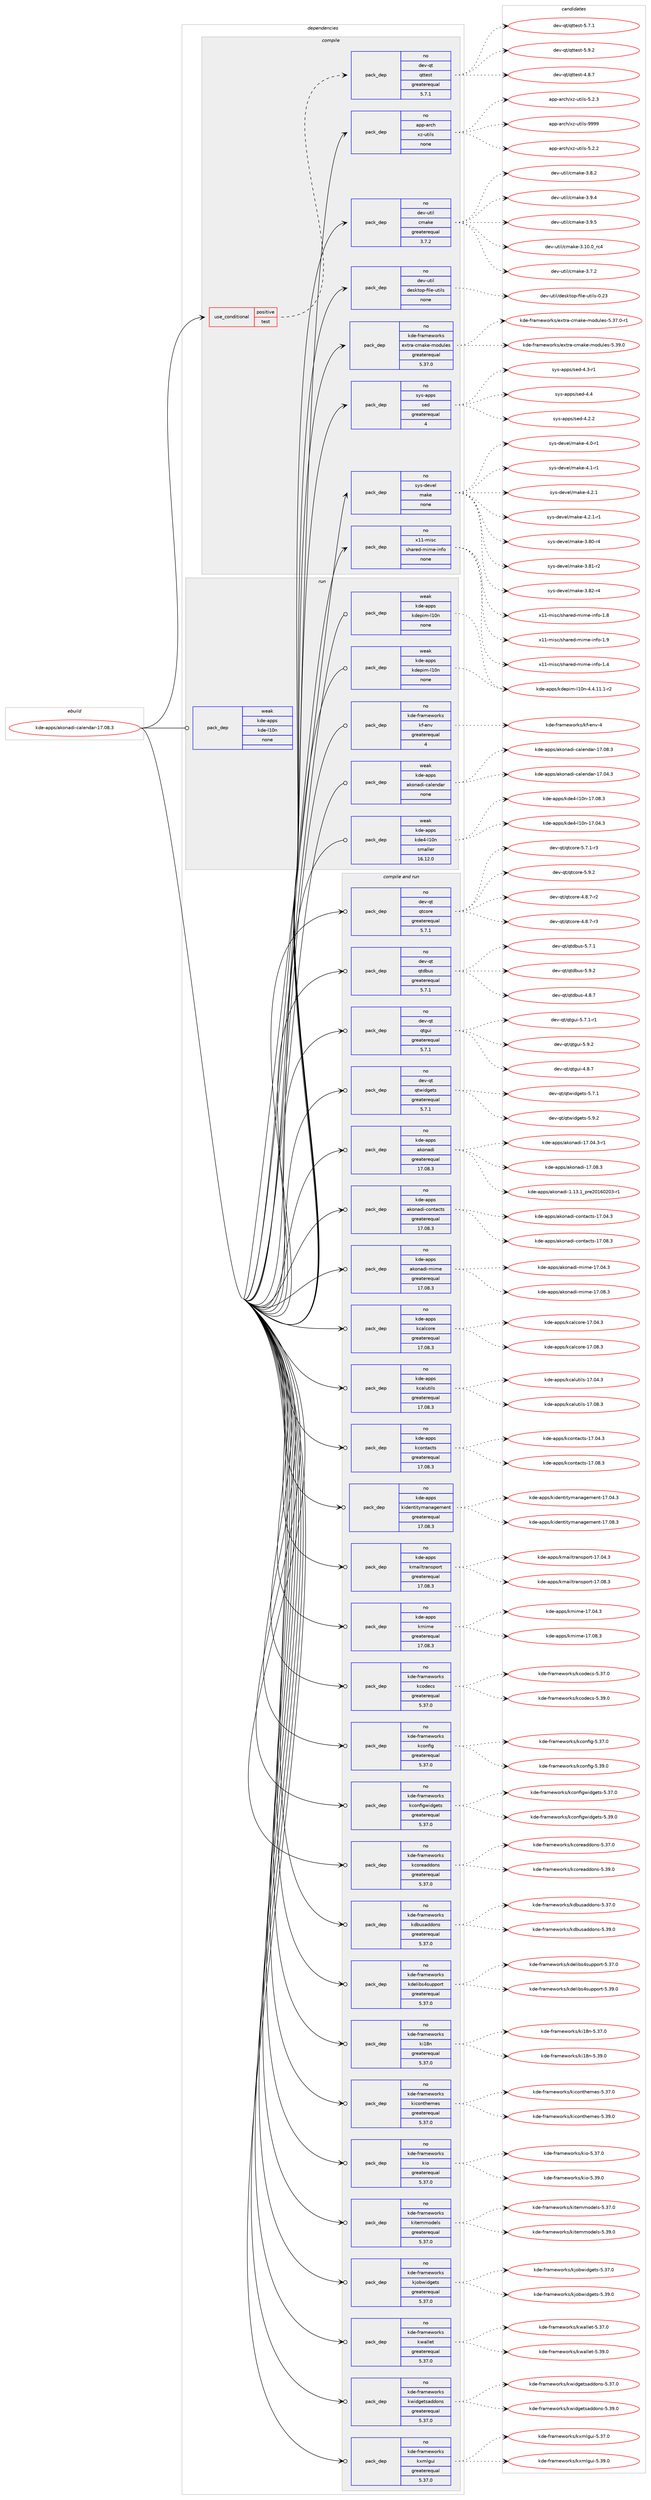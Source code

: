 digraph prolog {

# *************
# Graph options
# *************

newrank=true;
concentrate=true;
compound=true;
graph [rankdir=LR,fontname=Helvetica,fontsize=10,ranksep=1.5];#, ranksep=2.5, nodesep=0.2];
edge  [arrowhead=vee];
node  [fontname=Helvetica,fontsize=10];

# **********
# The ebuild
# **********

subgraph cluster_leftcol {
color=gray;
rank=same;
label=<<i>ebuild</i>>;
id [label="kde-apps/akonadi-calendar-17.08.3", color=red, width=4, href="../kde-apps/akonadi-calendar-17.08.3.svg"];
}

# ****************
# The dependencies
# ****************

subgraph cluster_midcol {
color=gray;
label=<<i>dependencies</i>>;
subgraph cluster_compile {
fillcolor="#eeeeee";
style=filled;
label=<<i>compile</i>>;
subgraph cond82298 {
dependency313208 [label=<<TABLE BORDER="0" CELLBORDER="1" CELLSPACING="0" CELLPADDING="4"><TR><TD ROWSPAN="3" CELLPADDING="10">use_conditional</TD></TR><TR><TD>positive</TD></TR><TR><TD>test</TD></TR></TABLE>>, shape=none, color=red];
subgraph pack225919 {
dependency313209 [label=<<TABLE BORDER="0" CELLBORDER="1" CELLSPACING="0" CELLPADDING="4" WIDTH="220"><TR><TD ROWSPAN="6" CELLPADDING="30">pack_dep</TD></TR><TR><TD WIDTH="110">no</TD></TR><TR><TD>dev-qt</TD></TR><TR><TD>qttest</TD></TR><TR><TD>greaterequal</TD></TR><TR><TD>5.7.1</TD></TR></TABLE>>, shape=none, color=blue];
}
dependency313208:e -> dependency313209:w [weight=20,style="dashed",arrowhead="vee"];
}
id:e -> dependency313208:w [weight=20,style="solid",arrowhead="vee"];
subgraph pack225920 {
dependency313210 [label=<<TABLE BORDER="0" CELLBORDER="1" CELLSPACING="0" CELLPADDING="4" WIDTH="220"><TR><TD ROWSPAN="6" CELLPADDING="30">pack_dep</TD></TR><TR><TD WIDTH="110">no</TD></TR><TR><TD>app-arch</TD></TR><TR><TD>xz-utils</TD></TR><TR><TD>none</TD></TR><TR><TD></TD></TR></TABLE>>, shape=none, color=blue];
}
id:e -> dependency313210:w [weight=20,style="solid",arrowhead="vee"];
subgraph pack225921 {
dependency313211 [label=<<TABLE BORDER="0" CELLBORDER="1" CELLSPACING="0" CELLPADDING="4" WIDTH="220"><TR><TD ROWSPAN="6" CELLPADDING="30">pack_dep</TD></TR><TR><TD WIDTH="110">no</TD></TR><TR><TD>dev-util</TD></TR><TR><TD>cmake</TD></TR><TR><TD>greaterequal</TD></TR><TR><TD>3.7.2</TD></TR></TABLE>>, shape=none, color=blue];
}
id:e -> dependency313211:w [weight=20,style="solid",arrowhead="vee"];
subgraph pack225922 {
dependency313212 [label=<<TABLE BORDER="0" CELLBORDER="1" CELLSPACING="0" CELLPADDING="4" WIDTH="220"><TR><TD ROWSPAN="6" CELLPADDING="30">pack_dep</TD></TR><TR><TD WIDTH="110">no</TD></TR><TR><TD>dev-util</TD></TR><TR><TD>desktop-file-utils</TD></TR><TR><TD>none</TD></TR><TR><TD></TD></TR></TABLE>>, shape=none, color=blue];
}
id:e -> dependency313212:w [weight=20,style="solid",arrowhead="vee"];
subgraph pack225923 {
dependency313213 [label=<<TABLE BORDER="0" CELLBORDER="1" CELLSPACING="0" CELLPADDING="4" WIDTH="220"><TR><TD ROWSPAN="6" CELLPADDING="30">pack_dep</TD></TR><TR><TD WIDTH="110">no</TD></TR><TR><TD>kde-frameworks</TD></TR><TR><TD>extra-cmake-modules</TD></TR><TR><TD>greaterequal</TD></TR><TR><TD>5.37.0</TD></TR></TABLE>>, shape=none, color=blue];
}
id:e -> dependency313213:w [weight=20,style="solid",arrowhead="vee"];
subgraph pack225924 {
dependency313214 [label=<<TABLE BORDER="0" CELLBORDER="1" CELLSPACING="0" CELLPADDING="4" WIDTH="220"><TR><TD ROWSPAN="6" CELLPADDING="30">pack_dep</TD></TR><TR><TD WIDTH="110">no</TD></TR><TR><TD>sys-apps</TD></TR><TR><TD>sed</TD></TR><TR><TD>greaterequal</TD></TR><TR><TD>4</TD></TR></TABLE>>, shape=none, color=blue];
}
id:e -> dependency313214:w [weight=20,style="solid",arrowhead="vee"];
subgraph pack225925 {
dependency313215 [label=<<TABLE BORDER="0" CELLBORDER="1" CELLSPACING="0" CELLPADDING="4" WIDTH="220"><TR><TD ROWSPAN="6" CELLPADDING="30">pack_dep</TD></TR><TR><TD WIDTH="110">no</TD></TR><TR><TD>sys-devel</TD></TR><TR><TD>make</TD></TR><TR><TD>none</TD></TR><TR><TD></TD></TR></TABLE>>, shape=none, color=blue];
}
id:e -> dependency313215:w [weight=20,style="solid",arrowhead="vee"];
subgraph pack225926 {
dependency313216 [label=<<TABLE BORDER="0" CELLBORDER="1" CELLSPACING="0" CELLPADDING="4" WIDTH="220"><TR><TD ROWSPAN="6" CELLPADDING="30">pack_dep</TD></TR><TR><TD WIDTH="110">no</TD></TR><TR><TD>x11-misc</TD></TR><TR><TD>shared-mime-info</TD></TR><TR><TD>none</TD></TR><TR><TD></TD></TR></TABLE>>, shape=none, color=blue];
}
id:e -> dependency313216:w [weight=20,style="solid",arrowhead="vee"];
}
subgraph cluster_compileandrun {
fillcolor="#eeeeee";
style=filled;
label=<<i>compile and run</i>>;
subgraph pack225927 {
dependency313217 [label=<<TABLE BORDER="0" CELLBORDER="1" CELLSPACING="0" CELLPADDING="4" WIDTH="220"><TR><TD ROWSPAN="6" CELLPADDING="30">pack_dep</TD></TR><TR><TD WIDTH="110">no</TD></TR><TR><TD>dev-qt</TD></TR><TR><TD>qtcore</TD></TR><TR><TD>greaterequal</TD></TR><TR><TD>5.7.1</TD></TR></TABLE>>, shape=none, color=blue];
}
id:e -> dependency313217:w [weight=20,style="solid",arrowhead="odotvee"];
subgraph pack225928 {
dependency313218 [label=<<TABLE BORDER="0" CELLBORDER="1" CELLSPACING="0" CELLPADDING="4" WIDTH="220"><TR><TD ROWSPAN="6" CELLPADDING="30">pack_dep</TD></TR><TR><TD WIDTH="110">no</TD></TR><TR><TD>dev-qt</TD></TR><TR><TD>qtdbus</TD></TR><TR><TD>greaterequal</TD></TR><TR><TD>5.7.1</TD></TR></TABLE>>, shape=none, color=blue];
}
id:e -> dependency313218:w [weight=20,style="solid",arrowhead="odotvee"];
subgraph pack225929 {
dependency313219 [label=<<TABLE BORDER="0" CELLBORDER="1" CELLSPACING="0" CELLPADDING="4" WIDTH="220"><TR><TD ROWSPAN="6" CELLPADDING="30">pack_dep</TD></TR><TR><TD WIDTH="110">no</TD></TR><TR><TD>dev-qt</TD></TR><TR><TD>qtgui</TD></TR><TR><TD>greaterequal</TD></TR><TR><TD>5.7.1</TD></TR></TABLE>>, shape=none, color=blue];
}
id:e -> dependency313219:w [weight=20,style="solid",arrowhead="odotvee"];
subgraph pack225930 {
dependency313220 [label=<<TABLE BORDER="0" CELLBORDER="1" CELLSPACING="0" CELLPADDING="4" WIDTH="220"><TR><TD ROWSPAN="6" CELLPADDING="30">pack_dep</TD></TR><TR><TD WIDTH="110">no</TD></TR><TR><TD>dev-qt</TD></TR><TR><TD>qtwidgets</TD></TR><TR><TD>greaterequal</TD></TR><TR><TD>5.7.1</TD></TR></TABLE>>, shape=none, color=blue];
}
id:e -> dependency313220:w [weight=20,style="solid",arrowhead="odotvee"];
subgraph pack225931 {
dependency313221 [label=<<TABLE BORDER="0" CELLBORDER="1" CELLSPACING="0" CELLPADDING="4" WIDTH="220"><TR><TD ROWSPAN="6" CELLPADDING="30">pack_dep</TD></TR><TR><TD WIDTH="110">no</TD></TR><TR><TD>kde-apps</TD></TR><TR><TD>akonadi</TD></TR><TR><TD>greaterequal</TD></TR><TR><TD>17.08.3</TD></TR></TABLE>>, shape=none, color=blue];
}
id:e -> dependency313221:w [weight=20,style="solid",arrowhead="odotvee"];
subgraph pack225932 {
dependency313222 [label=<<TABLE BORDER="0" CELLBORDER="1" CELLSPACING="0" CELLPADDING="4" WIDTH="220"><TR><TD ROWSPAN="6" CELLPADDING="30">pack_dep</TD></TR><TR><TD WIDTH="110">no</TD></TR><TR><TD>kde-apps</TD></TR><TR><TD>akonadi-contacts</TD></TR><TR><TD>greaterequal</TD></TR><TR><TD>17.08.3</TD></TR></TABLE>>, shape=none, color=blue];
}
id:e -> dependency313222:w [weight=20,style="solid",arrowhead="odotvee"];
subgraph pack225933 {
dependency313223 [label=<<TABLE BORDER="0" CELLBORDER="1" CELLSPACING="0" CELLPADDING="4" WIDTH="220"><TR><TD ROWSPAN="6" CELLPADDING="30">pack_dep</TD></TR><TR><TD WIDTH="110">no</TD></TR><TR><TD>kde-apps</TD></TR><TR><TD>akonadi-mime</TD></TR><TR><TD>greaterequal</TD></TR><TR><TD>17.08.3</TD></TR></TABLE>>, shape=none, color=blue];
}
id:e -> dependency313223:w [weight=20,style="solid",arrowhead="odotvee"];
subgraph pack225934 {
dependency313224 [label=<<TABLE BORDER="0" CELLBORDER="1" CELLSPACING="0" CELLPADDING="4" WIDTH="220"><TR><TD ROWSPAN="6" CELLPADDING="30">pack_dep</TD></TR><TR><TD WIDTH="110">no</TD></TR><TR><TD>kde-apps</TD></TR><TR><TD>kcalcore</TD></TR><TR><TD>greaterequal</TD></TR><TR><TD>17.08.3</TD></TR></TABLE>>, shape=none, color=blue];
}
id:e -> dependency313224:w [weight=20,style="solid",arrowhead="odotvee"];
subgraph pack225935 {
dependency313225 [label=<<TABLE BORDER="0" CELLBORDER="1" CELLSPACING="0" CELLPADDING="4" WIDTH="220"><TR><TD ROWSPAN="6" CELLPADDING="30">pack_dep</TD></TR><TR><TD WIDTH="110">no</TD></TR><TR><TD>kde-apps</TD></TR><TR><TD>kcalutils</TD></TR><TR><TD>greaterequal</TD></TR><TR><TD>17.08.3</TD></TR></TABLE>>, shape=none, color=blue];
}
id:e -> dependency313225:w [weight=20,style="solid",arrowhead="odotvee"];
subgraph pack225936 {
dependency313226 [label=<<TABLE BORDER="0" CELLBORDER="1" CELLSPACING="0" CELLPADDING="4" WIDTH="220"><TR><TD ROWSPAN="6" CELLPADDING="30">pack_dep</TD></TR><TR><TD WIDTH="110">no</TD></TR><TR><TD>kde-apps</TD></TR><TR><TD>kcontacts</TD></TR><TR><TD>greaterequal</TD></TR><TR><TD>17.08.3</TD></TR></TABLE>>, shape=none, color=blue];
}
id:e -> dependency313226:w [weight=20,style="solid",arrowhead="odotvee"];
subgraph pack225937 {
dependency313227 [label=<<TABLE BORDER="0" CELLBORDER="1" CELLSPACING="0" CELLPADDING="4" WIDTH="220"><TR><TD ROWSPAN="6" CELLPADDING="30">pack_dep</TD></TR><TR><TD WIDTH="110">no</TD></TR><TR><TD>kde-apps</TD></TR><TR><TD>kidentitymanagement</TD></TR><TR><TD>greaterequal</TD></TR><TR><TD>17.08.3</TD></TR></TABLE>>, shape=none, color=blue];
}
id:e -> dependency313227:w [weight=20,style="solid",arrowhead="odotvee"];
subgraph pack225938 {
dependency313228 [label=<<TABLE BORDER="0" CELLBORDER="1" CELLSPACING="0" CELLPADDING="4" WIDTH="220"><TR><TD ROWSPAN="6" CELLPADDING="30">pack_dep</TD></TR><TR><TD WIDTH="110">no</TD></TR><TR><TD>kde-apps</TD></TR><TR><TD>kmailtransport</TD></TR><TR><TD>greaterequal</TD></TR><TR><TD>17.08.3</TD></TR></TABLE>>, shape=none, color=blue];
}
id:e -> dependency313228:w [weight=20,style="solid",arrowhead="odotvee"];
subgraph pack225939 {
dependency313229 [label=<<TABLE BORDER="0" CELLBORDER="1" CELLSPACING="0" CELLPADDING="4" WIDTH="220"><TR><TD ROWSPAN="6" CELLPADDING="30">pack_dep</TD></TR><TR><TD WIDTH="110">no</TD></TR><TR><TD>kde-apps</TD></TR><TR><TD>kmime</TD></TR><TR><TD>greaterequal</TD></TR><TR><TD>17.08.3</TD></TR></TABLE>>, shape=none, color=blue];
}
id:e -> dependency313229:w [weight=20,style="solid",arrowhead="odotvee"];
subgraph pack225940 {
dependency313230 [label=<<TABLE BORDER="0" CELLBORDER="1" CELLSPACING="0" CELLPADDING="4" WIDTH="220"><TR><TD ROWSPAN="6" CELLPADDING="30">pack_dep</TD></TR><TR><TD WIDTH="110">no</TD></TR><TR><TD>kde-frameworks</TD></TR><TR><TD>kcodecs</TD></TR><TR><TD>greaterequal</TD></TR><TR><TD>5.37.0</TD></TR></TABLE>>, shape=none, color=blue];
}
id:e -> dependency313230:w [weight=20,style="solid",arrowhead="odotvee"];
subgraph pack225941 {
dependency313231 [label=<<TABLE BORDER="0" CELLBORDER="1" CELLSPACING="0" CELLPADDING="4" WIDTH="220"><TR><TD ROWSPAN="6" CELLPADDING="30">pack_dep</TD></TR><TR><TD WIDTH="110">no</TD></TR><TR><TD>kde-frameworks</TD></TR><TR><TD>kconfig</TD></TR><TR><TD>greaterequal</TD></TR><TR><TD>5.37.0</TD></TR></TABLE>>, shape=none, color=blue];
}
id:e -> dependency313231:w [weight=20,style="solid",arrowhead="odotvee"];
subgraph pack225942 {
dependency313232 [label=<<TABLE BORDER="0" CELLBORDER="1" CELLSPACING="0" CELLPADDING="4" WIDTH="220"><TR><TD ROWSPAN="6" CELLPADDING="30">pack_dep</TD></TR><TR><TD WIDTH="110">no</TD></TR><TR><TD>kde-frameworks</TD></TR><TR><TD>kconfigwidgets</TD></TR><TR><TD>greaterequal</TD></TR><TR><TD>5.37.0</TD></TR></TABLE>>, shape=none, color=blue];
}
id:e -> dependency313232:w [weight=20,style="solid",arrowhead="odotvee"];
subgraph pack225943 {
dependency313233 [label=<<TABLE BORDER="0" CELLBORDER="1" CELLSPACING="0" CELLPADDING="4" WIDTH="220"><TR><TD ROWSPAN="6" CELLPADDING="30">pack_dep</TD></TR><TR><TD WIDTH="110">no</TD></TR><TR><TD>kde-frameworks</TD></TR><TR><TD>kcoreaddons</TD></TR><TR><TD>greaterequal</TD></TR><TR><TD>5.37.0</TD></TR></TABLE>>, shape=none, color=blue];
}
id:e -> dependency313233:w [weight=20,style="solid",arrowhead="odotvee"];
subgraph pack225944 {
dependency313234 [label=<<TABLE BORDER="0" CELLBORDER="1" CELLSPACING="0" CELLPADDING="4" WIDTH="220"><TR><TD ROWSPAN="6" CELLPADDING="30">pack_dep</TD></TR><TR><TD WIDTH="110">no</TD></TR><TR><TD>kde-frameworks</TD></TR><TR><TD>kdbusaddons</TD></TR><TR><TD>greaterequal</TD></TR><TR><TD>5.37.0</TD></TR></TABLE>>, shape=none, color=blue];
}
id:e -> dependency313234:w [weight=20,style="solid",arrowhead="odotvee"];
subgraph pack225945 {
dependency313235 [label=<<TABLE BORDER="0" CELLBORDER="1" CELLSPACING="0" CELLPADDING="4" WIDTH="220"><TR><TD ROWSPAN="6" CELLPADDING="30">pack_dep</TD></TR><TR><TD WIDTH="110">no</TD></TR><TR><TD>kde-frameworks</TD></TR><TR><TD>kdelibs4support</TD></TR><TR><TD>greaterequal</TD></TR><TR><TD>5.37.0</TD></TR></TABLE>>, shape=none, color=blue];
}
id:e -> dependency313235:w [weight=20,style="solid",arrowhead="odotvee"];
subgraph pack225946 {
dependency313236 [label=<<TABLE BORDER="0" CELLBORDER="1" CELLSPACING="0" CELLPADDING="4" WIDTH="220"><TR><TD ROWSPAN="6" CELLPADDING="30">pack_dep</TD></TR><TR><TD WIDTH="110">no</TD></TR><TR><TD>kde-frameworks</TD></TR><TR><TD>ki18n</TD></TR><TR><TD>greaterequal</TD></TR><TR><TD>5.37.0</TD></TR></TABLE>>, shape=none, color=blue];
}
id:e -> dependency313236:w [weight=20,style="solid",arrowhead="odotvee"];
subgraph pack225947 {
dependency313237 [label=<<TABLE BORDER="0" CELLBORDER="1" CELLSPACING="0" CELLPADDING="4" WIDTH="220"><TR><TD ROWSPAN="6" CELLPADDING="30">pack_dep</TD></TR><TR><TD WIDTH="110">no</TD></TR><TR><TD>kde-frameworks</TD></TR><TR><TD>kiconthemes</TD></TR><TR><TD>greaterequal</TD></TR><TR><TD>5.37.0</TD></TR></TABLE>>, shape=none, color=blue];
}
id:e -> dependency313237:w [weight=20,style="solid",arrowhead="odotvee"];
subgraph pack225948 {
dependency313238 [label=<<TABLE BORDER="0" CELLBORDER="1" CELLSPACING="0" CELLPADDING="4" WIDTH="220"><TR><TD ROWSPAN="6" CELLPADDING="30">pack_dep</TD></TR><TR><TD WIDTH="110">no</TD></TR><TR><TD>kde-frameworks</TD></TR><TR><TD>kio</TD></TR><TR><TD>greaterequal</TD></TR><TR><TD>5.37.0</TD></TR></TABLE>>, shape=none, color=blue];
}
id:e -> dependency313238:w [weight=20,style="solid",arrowhead="odotvee"];
subgraph pack225949 {
dependency313239 [label=<<TABLE BORDER="0" CELLBORDER="1" CELLSPACING="0" CELLPADDING="4" WIDTH="220"><TR><TD ROWSPAN="6" CELLPADDING="30">pack_dep</TD></TR><TR><TD WIDTH="110">no</TD></TR><TR><TD>kde-frameworks</TD></TR><TR><TD>kitemmodels</TD></TR><TR><TD>greaterequal</TD></TR><TR><TD>5.37.0</TD></TR></TABLE>>, shape=none, color=blue];
}
id:e -> dependency313239:w [weight=20,style="solid",arrowhead="odotvee"];
subgraph pack225950 {
dependency313240 [label=<<TABLE BORDER="0" CELLBORDER="1" CELLSPACING="0" CELLPADDING="4" WIDTH="220"><TR><TD ROWSPAN="6" CELLPADDING="30">pack_dep</TD></TR><TR><TD WIDTH="110">no</TD></TR><TR><TD>kde-frameworks</TD></TR><TR><TD>kjobwidgets</TD></TR><TR><TD>greaterequal</TD></TR><TR><TD>5.37.0</TD></TR></TABLE>>, shape=none, color=blue];
}
id:e -> dependency313240:w [weight=20,style="solid",arrowhead="odotvee"];
subgraph pack225951 {
dependency313241 [label=<<TABLE BORDER="0" CELLBORDER="1" CELLSPACING="0" CELLPADDING="4" WIDTH="220"><TR><TD ROWSPAN="6" CELLPADDING="30">pack_dep</TD></TR><TR><TD WIDTH="110">no</TD></TR><TR><TD>kde-frameworks</TD></TR><TR><TD>kwallet</TD></TR><TR><TD>greaterequal</TD></TR><TR><TD>5.37.0</TD></TR></TABLE>>, shape=none, color=blue];
}
id:e -> dependency313241:w [weight=20,style="solid",arrowhead="odotvee"];
subgraph pack225952 {
dependency313242 [label=<<TABLE BORDER="0" CELLBORDER="1" CELLSPACING="0" CELLPADDING="4" WIDTH="220"><TR><TD ROWSPAN="6" CELLPADDING="30">pack_dep</TD></TR><TR><TD WIDTH="110">no</TD></TR><TR><TD>kde-frameworks</TD></TR><TR><TD>kwidgetsaddons</TD></TR><TR><TD>greaterequal</TD></TR><TR><TD>5.37.0</TD></TR></TABLE>>, shape=none, color=blue];
}
id:e -> dependency313242:w [weight=20,style="solid",arrowhead="odotvee"];
subgraph pack225953 {
dependency313243 [label=<<TABLE BORDER="0" CELLBORDER="1" CELLSPACING="0" CELLPADDING="4" WIDTH="220"><TR><TD ROWSPAN="6" CELLPADDING="30">pack_dep</TD></TR><TR><TD WIDTH="110">no</TD></TR><TR><TD>kde-frameworks</TD></TR><TR><TD>kxmlgui</TD></TR><TR><TD>greaterequal</TD></TR><TR><TD>5.37.0</TD></TR></TABLE>>, shape=none, color=blue];
}
id:e -> dependency313243:w [weight=20,style="solid",arrowhead="odotvee"];
}
subgraph cluster_run {
fillcolor="#eeeeee";
style=filled;
label=<<i>run</i>>;
subgraph pack225954 {
dependency313244 [label=<<TABLE BORDER="0" CELLBORDER="1" CELLSPACING="0" CELLPADDING="4" WIDTH="220"><TR><TD ROWSPAN="6" CELLPADDING="30">pack_dep</TD></TR><TR><TD WIDTH="110">no</TD></TR><TR><TD>kde-frameworks</TD></TR><TR><TD>kf-env</TD></TR><TR><TD>greaterequal</TD></TR><TR><TD>4</TD></TR></TABLE>>, shape=none, color=blue];
}
id:e -> dependency313244:w [weight=20,style="solid",arrowhead="odot"];
subgraph pack225955 {
dependency313245 [label=<<TABLE BORDER="0" CELLBORDER="1" CELLSPACING="0" CELLPADDING="4" WIDTH="220"><TR><TD ROWSPAN="6" CELLPADDING="30">pack_dep</TD></TR><TR><TD WIDTH="110">weak</TD></TR><TR><TD>kde-apps</TD></TR><TR><TD>akonadi-calendar</TD></TR><TR><TD>none</TD></TR><TR><TD></TD></TR></TABLE>>, shape=none, color=blue];
}
id:e -> dependency313245:w [weight=20,style="solid",arrowhead="odot"];
subgraph pack225956 {
dependency313246 [label=<<TABLE BORDER="0" CELLBORDER="1" CELLSPACING="0" CELLPADDING="4" WIDTH="220"><TR><TD ROWSPAN="6" CELLPADDING="30">pack_dep</TD></TR><TR><TD WIDTH="110">weak</TD></TR><TR><TD>kde-apps</TD></TR><TR><TD>kde-l10n</TD></TR><TR><TD>none</TD></TR><TR><TD></TD></TR></TABLE>>, shape=none, color=blue];
}
id:e -> dependency313246:w [weight=20,style="solid",arrowhead="odot"];
subgraph pack225957 {
dependency313247 [label=<<TABLE BORDER="0" CELLBORDER="1" CELLSPACING="0" CELLPADDING="4" WIDTH="220"><TR><TD ROWSPAN="6" CELLPADDING="30">pack_dep</TD></TR><TR><TD WIDTH="110">weak</TD></TR><TR><TD>kde-apps</TD></TR><TR><TD>kde4-l10n</TD></TR><TR><TD>smaller</TD></TR><TR><TD>16.12.0</TD></TR></TABLE>>, shape=none, color=blue];
}
id:e -> dependency313247:w [weight=20,style="solid",arrowhead="odot"];
subgraph pack225958 {
dependency313248 [label=<<TABLE BORDER="0" CELLBORDER="1" CELLSPACING="0" CELLPADDING="4" WIDTH="220"><TR><TD ROWSPAN="6" CELLPADDING="30">pack_dep</TD></TR><TR><TD WIDTH="110">weak</TD></TR><TR><TD>kde-apps</TD></TR><TR><TD>kdepim-l10n</TD></TR><TR><TD>none</TD></TR><TR><TD></TD></TR></TABLE>>, shape=none, color=blue];
}
id:e -> dependency313248:w [weight=20,style="solid",arrowhead="odot"];
subgraph pack225959 {
dependency313249 [label=<<TABLE BORDER="0" CELLBORDER="1" CELLSPACING="0" CELLPADDING="4" WIDTH="220"><TR><TD ROWSPAN="6" CELLPADDING="30">pack_dep</TD></TR><TR><TD WIDTH="110">weak</TD></TR><TR><TD>kde-apps</TD></TR><TR><TD>kdepim-l10n</TD></TR><TR><TD>none</TD></TR><TR><TD></TD></TR></TABLE>>, shape=none, color=blue];
}
id:e -> dependency313249:w [weight=20,style="solid",arrowhead="odot"];
}
}

# **************
# The candidates
# **************

subgraph cluster_choices {
rank=same;
color=gray;
label=<<i>candidates</i>>;

subgraph choice225919 {
color=black;
nodesep=1;
choice1001011184511311647113116116101115116455246564655 [label="dev-qt/qttest-4.8.7", color=red, width=4,href="../dev-qt/qttest-4.8.7.svg"];
choice1001011184511311647113116116101115116455346554649 [label="dev-qt/qttest-5.7.1", color=red, width=4,href="../dev-qt/qttest-5.7.1.svg"];
choice1001011184511311647113116116101115116455346574650 [label="dev-qt/qttest-5.9.2", color=red, width=4,href="../dev-qt/qttest-5.9.2.svg"];
dependency313209:e -> choice1001011184511311647113116116101115116455246564655:w [style=dotted,weight="100"];
dependency313209:e -> choice1001011184511311647113116116101115116455346554649:w [style=dotted,weight="100"];
dependency313209:e -> choice1001011184511311647113116116101115116455346574650:w [style=dotted,weight="100"];
}
subgraph choice225920 {
color=black;
nodesep=1;
choice971121124597114991044712012245117116105108115455346504650 [label="app-arch/xz-utils-5.2.2", color=red, width=4,href="../app-arch/xz-utils-5.2.2.svg"];
choice971121124597114991044712012245117116105108115455346504651 [label="app-arch/xz-utils-5.2.3", color=red, width=4,href="../app-arch/xz-utils-5.2.3.svg"];
choice9711211245971149910447120122451171161051081154557575757 [label="app-arch/xz-utils-9999", color=red, width=4,href="../app-arch/xz-utils-9999.svg"];
dependency313210:e -> choice971121124597114991044712012245117116105108115455346504650:w [style=dotted,weight="100"];
dependency313210:e -> choice971121124597114991044712012245117116105108115455346504651:w [style=dotted,weight="100"];
dependency313210:e -> choice9711211245971149910447120122451171161051081154557575757:w [style=dotted,weight="100"];
}
subgraph choice225921 {
color=black;
nodesep=1;
choice1001011184511711610510847991099710710145514649484648951149952 [label="dev-util/cmake-3.10.0_rc4", color=red, width=4,href="../dev-util/cmake-3.10.0_rc4.svg"];
choice10010111845117116105108479910997107101455146554650 [label="dev-util/cmake-3.7.2", color=red, width=4,href="../dev-util/cmake-3.7.2.svg"];
choice10010111845117116105108479910997107101455146564650 [label="dev-util/cmake-3.8.2", color=red, width=4,href="../dev-util/cmake-3.8.2.svg"];
choice10010111845117116105108479910997107101455146574652 [label="dev-util/cmake-3.9.4", color=red, width=4,href="../dev-util/cmake-3.9.4.svg"];
choice10010111845117116105108479910997107101455146574653 [label="dev-util/cmake-3.9.5", color=red, width=4,href="../dev-util/cmake-3.9.5.svg"];
dependency313211:e -> choice1001011184511711610510847991099710710145514649484648951149952:w [style=dotted,weight="100"];
dependency313211:e -> choice10010111845117116105108479910997107101455146554650:w [style=dotted,weight="100"];
dependency313211:e -> choice10010111845117116105108479910997107101455146564650:w [style=dotted,weight="100"];
dependency313211:e -> choice10010111845117116105108479910997107101455146574652:w [style=dotted,weight="100"];
dependency313211:e -> choice10010111845117116105108479910997107101455146574653:w [style=dotted,weight="100"];
}
subgraph choice225922 {
color=black;
nodesep=1;
choice100101118451171161051084710010111510711611111245102105108101451171161051081154548465051 [label="dev-util/desktop-file-utils-0.23", color=red, width=4,href="../dev-util/desktop-file-utils-0.23.svg"];
dependency313212:e -> choice100101118451171161051084710010111510711611111245102105108101451171161051081154548465051:w [style=dotted,weight="100"];
}
subgraph choice225923 {
color=black;
nodesep=1;
choice1071001014510211497109101119111114107115471011201161149745991099710710145109111100117108101115455346515546484511449 [label="kde-frameworks/extra-cmake-modules-5.37.0-r1", color=red, width=4,href="../kde-frameworks/extra-cmake-modules-5.37.0-r1.svg"];
choice107100101451021149710910111911111410711547101120116114974599109971071014510911110011710810111545534651574648 [label="kde-frameworks/extra-cmake-modules-5.39.0", color=red, width=4,href="../kde-frameworks/extra-cmake-modules-5.39.0.svg"];
dependency313213:e -> choice1071001014510211497109101119111114107115471011201161149745991099710710145109111100117108101115455346515546484511449:w [style=dotted,weight="100"];
dependency313213:e -> choice107100101451021149710910111911111410711547101120116114974599109971071014510911110011710810111545534651574648:w [style=dotted,weight="100"];
}
subgraph choice225924 {
color=black;
nodesep=1;
choice115121115459711211211547115101100455246504650 [label="sys-apps/sed-4.2.2", color=red, width=4,href="../sys-apps/sed-4.2.2.svg"];
choice115121115459711211211547115101100455246514511449 [label="sys-apps/sed-4.3-r1", color=red, width=4,href="../sys-apps/sed-4.3-r1.svg"];
choice11512111545971121121154711510110045524652 [label="sys-apps/sed-4.4", color=red, width=4,href="../sys-apps/sed-4.4.svg"];
dependency313214:e -> choice115121115459711211211547115101100455246504650:w [style=dotted,weight="100"];
dependency313214:e -> choice115121115459711211211547115101100455246514511449:w [style=dotted,weight="100"];
dependency313214:e -> choice11512111545971121121154711510110045524652:w [style=dotted,weight="100"];
}
subgraph choice225925 {
color=black;
nodesep=1;
choice11512111545100101118101108471099710710145514656484511452 [label="sys-devel/make-3.80-r4", color=red, width=4,href="../sys-devel/make-3.80-r4.svg"];
choice11512111545100101118101108471099710710145514656494511450 [label="sys-devel/make-3.81-r2", color=red, width=4,href="../sys-devel/make-3.81-r2.svg"];
choice11512111545100101118101108471099710710145514656504511452 [label="sys-devel/make-3.82-r4", color=red, width=4,href="../sys-devel/make-3.82-r4.svg"];
choice115121115451001011181011084710997107101455246484511449 [label="sys-devel/make-4.0-r1", color=red, width=4,href="../sys-devel/make-4.0-r1.svg"];
choice115121115451001011181011084710997107101455246494511449 [label="sys-devel/make-4.1-r1", color=red, width=4,href="../sys-devel/make-4.1-r1.svg"];
choice115121115451001011181011084710997107101455246504649 [label="sys-devel/make-4.2.1", color=red, width=4,href="../sys-devel/make-4.2.1.svg"];
choice1151211154510010111810110847109971071014552465046494511449 [label="sys-devel/make-4.2.1-r1", color=red, width=4,href="../sys-devel/make-4.2.1-r1.svg"];
dependency313215:e -> choice11512111545100101118101108471099710710145514656484511452:w [style=dotted,weight="100"];
dependency313215:e -> choice11512111545100101118101108471099710710145514656494511450:w [style=dotted,weight="100"];
dependency313215:e -> choice11512111545100101118101108471099710710145514656504511452:w [style=dotted,weight="100"];
dependency313215:e -> choice115121115451001011181011084710997107101455246484511449:w [style=dotted,weight="100"];
dependency313215:e -> choice115121115451001011181011084710997107101455246494511449:w [style=dotted,weight="100"];
dependency313215:e -> choice115121115451001011181011084710997107101455246504649:w [style=dotted,weight="100"];
dependency313215:e -> choice1151211154510010111810110847109971071014552465046494511449:w [style=dotted,weight="100"];
}
subgraph choice225926 {
color=black;
nodesep=1;
choice120494945109105115994711510497114101100451091051091014510511010211145494652 [label="x11-misc/shared-mime-info-1.4", color=red, width=4,href="../x11-misc/shared-mime-info-1.4.svg"];
choice120494945109105115994711510497114101100451091051091014510511010211145494656 [label="x11-misc/shared-mime-info-1.8", color=red, width=4,href="../x11-misc/shared-mime-info-1.8.svg"];
choice120494945109105115994711510497114101100451091051091014510511010211145494657 [label="x11-misc/shared-mime-info-1.9", color=red, width=4,href="../x11-misc/shared-mime-info-1.9.svg"];
dependency313216:e -> choice120494945109105115994711510497114101100451091051091014510511010211145494652:w [style=dotted,weight="100"];
dependency313216:e -> choice120494945109105115994711510497114101100451091051091014510511010211145494656:w [style=dotted,weight="100"];
dependency313216:e -> choice120494945109105115994711510497114101100451091051091014510511010211145494657:w [style=dotted,weight="100"];
}
subgraph choice225927 {
color=black;
nodesep=1;
choice1001011184511311647113116991111141014552465646554511450 [label="dev-qt/qtcore-4.8.7-r2", color=red, width=4,href="../dev-qt/qtcore-4.8.7-r2.svg"];
choice1001011184511311647113116991111141014552465646554511451 [label="dev-qt/qtcore-4.8.7-r3", color=red, width=4,href="../dev-qt/qtcore-4.8.7-r3.svg"];
choice1001011184511311647113116991111141014553465546494511451 [label="dev-qt/qtcore-5.7.1-r3", color=red, width=4,href="../dev-qt/qtcore-5.7.1-r3.svg"];
choice100101118451131164711311699111114101455346574650 [label="dev-qt/qtcore-5.9.2", color=red, width=4,href="../dev-qt/qtcore-5.9.2.svg"];
dependency313217:e -> choice1001011184511311647113116991111141014552465646554511450:w [style=dotted,weight="100"];
dependency313217:e -> choice1001011184511311647113116991111141014552465646554511451:w [style=dotted,weight="100"];
dependency313217:e -> choice1001011184511311647113116991111141014553465546494511451:w [style=dotted,weight="100"];
dependency313217:e -> choice100101118451131164711311699111114101455346574650:w [style=dotted,weight="100"];
}
subgraph choice225928 {
color=black;
nodesep=1;
choice100101118451131164711311610098117115455246564655 [label="dev-qt/qtdbus-4.8.7", color=red, width=4,href="../dev-qt/qtdbus-4.8.7.svg"];
choice100101118451131164711311610098117115455346554649 [label="dev-qt/qtdbus-5.7.1", color=red, width=4,href="../dev-qt/qtdbus-5.7.1.svg"];
choice100101118451131164711311610098117115455346574650 [label="dev-qt/qtdbus-5.9.2", color=red, width=4,href="../dev-qt/qtdbus-5.9.2.svg"];
dependency313218:e -> choice100101118451131164711311610098117115455246564655:w [style=dotted,weight="100"];
dependency313218:e -> choice100101118451131164711311610098117115455346554649:w [style=dotted,weight="100"];
dependency313218:e -> choice100101118451131164711311610098117115455346574650:w [style=dotted,weight="100"];
}
subgraph choice225929 {
color=black;
nodesep=1;
choice1001011184511311647113116103117105455246564655 [label="dev-qt/qtgui-4.8.7", color=red, width=4,href="../dev-qt/qtgui-4.8.7.svg"];
choice10010111845113116471131161031171054553465546494511449 [label="dev-qt/qtgui-5.7.1-r1", color=red, width=4,href="../dev-qt/qtgui-5.7.1-r1.svg"];
choice1001011184511311647113116103117105455346574650 [label="dev-qt/qtgui-5.9.2", color=red, width=4,href="../dev-qt/qtgui-5.9.2.svg"];
dependency313219:e -> choice1001011184511311647113116103117105455246564655:w [style=dotted,weight="100"];
dependency313219:e -> choice10010111845113116471131161031171054553465546494511449:w [style=dotted,weight="100"];
dependency313219:e -> choice1001011184511311647113116103117105455346574650:w [style=dotted,weight="100"];
}
subgraph choice225930 {
color=black;
nodesep=1;
choice1001011184511311647113116119105100103101116115455346554649 [label="dev-qt/qtwidgets-5.7.1", color=red, width=4,href="../dev-qt/qtwidgets-5.7.1.svg"];
choice1001011184511311647113116119105100103101116115455346574650 [label="dev-qt/qtwidgets-5.9.2", color=red, width=4,href="../dev-qt/qtwidgets-5.9.2.svg"];
dependency313220:e -> choice1001011184511311647113116119105100103101116115455346554649:w [style=dotted,weight="100"];
dependency313220:e -> choice1001011184511311647113116119105100103101116115455346574650:w [style=dotted,weight="100"];
}
subgraph choice225931 {
color=black;
nodesep=1;
choice1071001014597112112115479710711111097100105454946495146499511211410150484954485048514511449 [label="kde-apps/akonadi-1.13.1_pre20160203-r1", color=red, width=4,href="../kde-apps/akonadi-1.13.1_pre20160203-r1.svg"];
choice107100101459711211211547971071111109710010545495546485246514511449 [label="kde-apps/akonadi-17.04.3-r1", color=red, width=4,href="../kde-apps/akonadi-17.04.3-r1.svg"];
choice10710010145971121121154797107111110971001054549554648564651 [label="kde-apps/akonadi-17.08.3", color=red, width=4,href="../kde-apps/akonadi-17.08.3.svg"];
dependency313221:e -> choice1071001014597112112115479710711111097100105454946495146499511211410150484954485048514511449:w [style=dotted,weight="100"];
dependency313221:e -> choice107100101459711211211547971071111109710010545495546485246514511449:w [style=dotted,weight="100"];
dependency313221:e -> choice10710010145971121121154797107111110971001054549554648564651:w [style=dotted,weight="100"];
}
subgraph choice225932 {
color=black;
nodesep=1;
choice1071001014597112112115479710711111097100105459911111011697991161154549554648524651 [label="kde-apps/akonadi-contacts-17.04.3", color=red, width=4,href="../kde-apps/akonadi-contacts-17.04.3.svg"];
choice1071001014597112112115479710711111097100105459911111011697991161154549554648564651 [label="kde-apps/akonadi-contacts-17.08.3", color=red, width=4,href="../kde-apps/akonadi-contacts-17.08.3.svg"];
dependency313222:e -> choice1071001014597112112115479710711111097100105459911111011697991161154549554648524651:w [style=dotted,weight="100"];
dependency313222:e -> choice1071001014597112112115479710711111097100105459911111011697991161154549554648564651:w [style=dotted,weight="100"];
}
subgraph choice225933 {
color=black;
nodesep=1;
choice1071001014597112112115479710711111097100105451091051091014549554648524651 [label="kde-apps/akonadi-mime-17.04.3", color=red, width=4,href="../kde-apps/akonadi-mime-17.04.3.svg"];
choice1071001014597112112115479710711111097100105451091051091014549554648564651 [label="kde-apps/akonadi-mime-17.08.3", color=red, width=4,href="../kde-apps/akonadi-mime-17.08.3.svg"];
dependency313223:e -> choice1071001014597112112115479710711111097100105451091051091014549554648524651:w [style=dotted,weight="100"];
dependency313223:e -> choice1071001014597112112115479710711111097100105451091051091014549554648564651:w [style=dotted,weight="100"];
}
subgraph choice225934 {
color=black;
nodesep=1;
choice1071001014597112112115471079997108991111141014549554648524651 [label="kde-apps/kcalcore-17.04.3", color=red, width=4,href="../kde-apps/kcalcore-17.04.3.svg"];
choice1071001014597112112115471079997108991111141014549554648564651 [label="kde-apps/kcalcore-17.08.3", color=red, width=4,href="../kde-apps/kcalcore-17.08.3.svg"];
dependency313224:e -> choice1071001014597112112115471079997108991111141014549554648524651:w [style=dotted,weight="100"];
dependency313224:e -> choice1071001014597112112115471079997108991111141014549554648564651:w [style=dotted,weight="100"];
}
subgraph choice225935 {
color=black;
nodesep=1;
choice10710010145971121121154710799971081171161051081154549554648524651 [label="kde-apps/kcalutils-17.04.3", color=red, width=4,href="../kde-apps/kcalutils-17.04.3.svg"];
choice10710010145971121121154710799971081171161051081154549554648564651 [label="kde-apps/kcalutils-17.08.3", color=red, width=4,href="../kde-apps/kcalutils-17.08.3.svg"];
dependency313225:e -> choice10710010145971121121154710799971081171161051081154549554648524651:w [style=dotted,weight="100"];
dependency313225:e -> choice10710010145971121121154710799971081171161051081154549554648564651:w [style=dotted,weight="100"];
}
subgraph choice225936 {
color=black;
nodesep=1;
choice1071001014597112112115471079911111011697991161154549554648524651 [label="kde-apps/kcontacts-17.04.3", color=red, width=4,href="../kde-apps/kcontacts-17.04.3.svg"];
choice1071001014597112112115471079911111011697991161154549554648564651 [label="kde-apps/kcontacts-17.08.3", color=red, width=4,href="../kde-apps/kcontacts-17.08.3.svg"];
dependency313226:e -> choice1071001014597112112115471079911111011697991161154549554648524651:w [style=dotted,weight="100"];
dependency313226:e -> choice1071001014597112112115471079911111011697991161154549554648564651:w [style=dotted,weight="100"];
}
subgraph choice225937 {
color=black;
nodesep=1;
choice10710010145971121121154710710510010111011610511612110997110971031011091011101164549554648524651 [label="kde-apps/kidentitymanagement-17.04.3", color=red, width=4,href="../kde-apps/kidentitymanagement-17.04.3.svg"];
choice10710010145971121121154710710510010111011610511612110997110971031011091011101164549554648564651 [label="kde-apps/kidentitymanagement-17.08.3", color=red, width=4,href="../kde-apps/kidentitymanagement-17.08.3.svg"];
dependency313227:e -> choice10710010145971121121154710710510010111011610511612110997110971031011091011101164549554648524651:w [style=dotted,weight="100"];
dependency313227:e -> choice10710010145971121121154710710510010111011610511612110997110971031011091011101164549554648564651:w [style=dotted,weight="100"];
}
subgraph choice225938 {
color=black;
nodesep=1;
choice10710010145971121121154710710997105108116114971101151121111141164549554648524651 [label="kde-apps/kmailtransport-17.04.3", color=red, width=4,href="../kde-apps/kmailtransport-17.04.3.svg"];
choice10710010145971121121154710710997105108116114971101151121111141164549554648564651 [label="kde-apps/kmailtransport-17.08.3", color=red, width=4,href="../kde-apps/kmailtransport-17.08.3.svg"];
dependency313228:e -> choice10710010145971121121154710710997105108116114971101151121111141164549554648524651:w [style=dotted,weight="100"];
dependency313228:e -> choice10710010145971121121154710710997105108116114971101151121111141164549554648564651:w [style=dotted,weight="100"];
}
subgraph choice225939 {
color=black;
nodesep=1;
choice1071001014597112112115471071091051091014549554648524651 [label="kde-apps/kmime-17.04.3", color=red, width=4,href="../kde-apps/kmime-17.04.3.svg"];
choice1071001014597112112115471071091051091014549554648564651 [label="kde-apps/kmime-17.08.3", color=red, width=4,href="../kde-apps/kmime-17.08.3.svg"];
dependency313229:e -> choice1071001014597112112115471071091051091014549554648524651:w [style=dotted,weight="100"];
dependency313229:e -> choice1071001014597112112115471071091051091014549554648564651:w [style=dotted,weight="100"];
}
subgraph choice225940 {
color=black;
nodesep=1;
choice107100101451021149710910111911111410711547107991111001019911545534651554648 [label="kde-frameworks/kcodecs-5.37.0", color=red, width=4,href="../kde-frameworks/kcodecs-5.37.0.svg"];
choice107100101451021149710910111911111410711547107991111001019911545534651574648 [label="kde-frameworks/kcodecs-5.39.0", color=red, width=4,href="../kde-frameworks/kcodecs-5.39.0.svg"];
dependency313230:e -> choice107100101451021149710910111911111410711547107991111001019911545534651554648:w [style=dotted,weight="100"];
dependency313230:e -> choice107100101451021149710910111911111410711547107991111001019911545534651574648:w [style=dotted,weight="100"];
}
subgraph choice225941 {
color=black;
nodesep=1;
choice1071001014510211497109101119111114107115471079911111010210510345534651554648 [label="kde-frameworks/kconfig-5.37.0", color=red, width=4,href="../kde-frameworks/kconfig-5.37.0.svg"];
choice1071001014510211497109101119111114107115471079911111010210510345534651574648 [label="kde-frameworks/kconfig-5.39.0", color=red, width=4,href="../kde-frameworks/kconfig-5.39.0.svg"];
dependency313231:e -> choice1071001014510211497109101119111114107115471079911111010210510345534651554648:w [style=dotted,weight="100"];
dependency313231:e -> choice1071001014510211497109101119111114107115471079911111010210510345534651574648:w [style=dotted,weight="100"];
}
subgraph choice225942 {
color=black;
nodesep=1;
choice1071001014510211497109101119111114107115471079911111010210510311910510010310111611545534651554648 [label="kde-frameworks/kconfigwidgets-5.37.0", color=red, width=4,href="../kde-frameworks/kconfigwidgets-5.37.0.svg"];
choice1071001014510211497109101119111114107115471079911111010210510311910510010310111611545534651574648 [label="kde-frameworks/kconfigwidgets-5.39.0", color=red, width=4,href="../kde-frameworks/kconfigwidgets-5.39.0.svg"];
dependency313232:e -> choice1071001014510211497109101119111114107115471079911111010210510311910510010310111611545534651554648:w [style=dotted,weight="100"];
dependency313232:e -> choice1071001014510211497109101119111114107115471079911111010210510311910510010310111611545534651574648:w [style=dotted,weight="100"];
}
subgraph choice225943 {
color=black;
nodesep=1;
choice107100101451021149710910111911111410711547107991111141019710010011111011545534651554648 [label="kde-frameworks/kcoreaddons-5.37.0", color=red, width=4,href="../kde-frameworks/kcoreaddons-5.37.0.svg"];
choice107100101451021149710910111911111410711547107991111141019710010011111011545534651574648 [label="kde-frameworks/kcoreaddons-5.39.0", color=red, width=4,href="../kde-frameworks/kcoreaddons-5.39.0.svg"];
dependency313233:e -> choice107100101451021149710910111911111410711547107991111141019710010011111011545534651554648:w [style=dotted,weight="100"];
dependency313233:e -> choice107100101451021149710910111911111410711547107991111141019710010011111011545534651574648:w [style=dotted,weight="100"];
}
subgraph choice225944 {
color=black;
nodesep=1;
choice107100101451021149710910111911111410711547107100981171159710010011111011545534651554648 [label="kde-frameworks/kdbusaddons-5.37.0", color=red, width=4,href="../kde-frameworks/kdbusaddons-5.37.0.svg"];
choice107100101451021149710910111911111410711547107100981171159710010011111011545534651574648 [label="kde-frameworks/kdbusaddons-5.39.0", color=red, width=4,href="../kde-frameworks/kdbusaddons-5.39.0.svg"];
dependency313234:e -> choice107100101451021149710910111911111410711547107100981171159710010011111011545534651554648:w [style=dotted,weight="100"];
dependency313234:e -> choice107100101451021149710910111911111410711547107100981171159710010011111011545534651574648:w [style=dotted,weight="100"];
}
subgraph choice225945 {
color=black;
nodesep=1;
choice107100101451021149710910111911111410711547107100101108105981155211511711211211111411645534651554648 [label="kde-frameworks/kdelibs4support-5.37.0", color=red, width=4,href="../kde-frameworks/kdelibs4support-5.37.0.svg"];
choice107100101451021149710910111911111410711547107100101108105981155211511711211211111411645534651574648 [label="kde-frameworks/kdelibs4support-5.39.0", color=red, width=4,href="../kde-frameworks/kdelibs4support-5.39.0.svg"];
dependency313235:e -> choice107100101451021149710910111911111410711547107100101108105981155211511711211211111411645534651554648:w [style=dotted,weight="100"];
dependency313235:e -> choice107100101451021149710910111911111410711547107100101108105981155211511711211211111411645534651574648:w [style=dotted,weight="100"];
}
subgraph choice225946 {
color=black;
nodesep=1;
choice107100101451021149710910111911111410711547107105495611045534651554648 [label="kde-frameworks/ki18n-5.37.0", color=red, width=4,href="../kde-frameworks/ki18n-5.37.0.svg"];
choice107100101451021149710910111911111410711547107105495611045534651574648 [label="kde-frameworks/ki18n-5.39.0", color=red, width=4,href="../kde-frameworks/ki18n-5.39.0.svg"];
dependency313236:e -> choice107100101451021149710910111911111410711547107105495611045534651554648:w [style=dotted,weight="100"];
dependency313236:e -> choice107100101451021149710910111911111410711547107105495611045534651574648:w [style=dotted,weight="100"];
}
subgraph choice225947 {
color=black;
nodesep=1;
choice1071001014510211497109101119111114107115471071059911111011610410110910111545534651554648 [label="kde-frameworks/kiconthemes-5.37.0", color=red, width=4,href="../kde-frameworks/kiconthemes-5.37.0.svg"];
choice1071001014510211497109101119111114107115471071059911111011610410110910111545534651574648 [label="kde-frameworks/kiconthemes-5.39.0", color=red, width=4,href="../kde-frameworks/kiconthemes-5.39.0.svg"];
dependency313237:e -> choice1071001014510211497109101119111114107115471071059911111011610410110910111545534651554648:w [style=dotted,weight="100"];
dependency313237:e -> choice1071001014510211497109101119111114107115471071059911111011610410110910111545534651574648:w [style=dotted,weight="100"];
}
subgraph choice225948 {
color=black;
nodesep=1;
choice10710010145102114971091011191111141071154710710511145534651554648 [label="kde-frameworks/kio-5.37.0", color=red, width=4,href="../kde-frameworks/kio-5.37.0.svg"];
choice10710010145102114971091011191111141071154710710511145534651574648 [label="kde-frameworks/kio-5.39.0", color=red, width=4,href="../kde-frameworks/kio-5.39.0.svg"];
dependency313238:e -> choice10710010145102114971091011191111141071154710710511145534651554648:w [style=dotted,weight="100"];
dependency313238:e -> choice10710010145102114971091011191111141071154710710511145534651574648:w [style=dotted,weight="100"];
}
subgraph choice225949 {
color=black;
nodesep=1;
choice10710010145102114971091011191111141071154710710511610110910911110010110811545534651554648 [label="kde-frameworks/kitemmodels-5.37.0", color=red, width=4,href="../kde-frameworks/kitemmodels-5.37.0.svg"];
choice10710010145102114971091011191111141071154710710511610110910911110010110811545534651574648 [label="kde-frameworks/kitemmodels-5.39.0", color=red, width=4,href="../kde-frameworks/kitemmodels-5.39.0.svg"];
dependency313239:e -> choice10710010145102114971091011191111141071154710710511610110910911110010110811545534651554648:w [style=dotted,weight="100"];
dependency313239:e -> choice10710010145102114971091011191111141071154710710511610110910911110010110811545534651574648:w [style=dotted,weight="100"];
}
subgraph choice225950 {
color=black;
nodesep=1;
choice1071001014510211497109101119111114107115471071061119811910510010310111611545534651554648 [label="kde-frameworks/kjobwidgets-5.37.0", color=red, width=4,href="../kde-frameworks/kjobwidgets-5.37.0.svg"];
choice1071001014510211497109101119111114107115471071061119811910510010310111611545534651574648 [label="kde-frameworks/kjobwidgets-5.39.0", color=red, width=4,href="../kde-frameworks/kjobwidgets-5.39.0.svg"];
dependency313240:e -> choice1071001014510211497109101119111114107115471071061119811910510010310111611545534651554648:w [style=dotted,weight="100"];
dependency313240:e -> choice1071001014510211497109101119111114107115471071061119811910510010310111611545534651574648:w [style=dotted,weight="100"];
}
subgraph choice225951 {
color=black;
nodesep=1;
choice1071001014510211497109101119111114107115471071199710810810111645534651554648 [label="kde-frameworks/kwallet-5.37.0", color=red, width=4,href="../kde-frameworks/kwallet-5.37.0.svg"];
choice1071001014510211497109101119111114107115471071199710810810111645534651574648 [label="kde-frameworks/kwallet-5.39.0", color=red, width=4,href="../kde-frameworks/kwallet-5.39.0.svg"];
dependency313241:e -> choice1071001014510211497109101119111114107115471071199710810810111645534651554648:w [style=dotted,weight="100"];
dependency313241:e -> choice1071001014510211497109101119111114107115471071199710810810111645534651574648:w [style=dotted,weight="100"];
}
subgraph choice225952 {
color=black;
nodesep=1;
choice1071001014510211497109101119111114107115471071191051001031011161159710010011111011545534651554648 [label="kde-frameworks/kwidgetsaddons-5.37.0", color=red, width=4,href="../kde-frameworks/kwidgetsaddons-5.37.0.svg"];
choice1071001014510211497109101119111114107115471071191051001031011161159710010011111011545534651574648 [label="kde-frameworks/kwidgetsaddons-5.39.0", color=red, width=4,href="../kde-frameworks/kwidgetsaddons-5.39.0.svg"];
dependency313242:e -> choice1071001014510211497109101119111114107115471071191051001031011161159710010011111011545534651554648:w [style=dotted,weight="100"];
dependency313242:e -> choice1071001014510211497109101119111114107115471071191051001031011161159710010011111011545534651574648:w [style=dotted,weight="100"];
}
subgraph choice225953 {
color=black;
nodesep=1;
choice10710010145102114971091011191111141071154710712010910810311710545534651554648 [label="kde-frameworks/kxmlgui-5.37.0", color=red, width=4,href="../kde-frameworks/kxmlgui-5.37.0.svg"];
choice10710010145102114971091011191111141071154710712010910810311710545534651574648 [label="kde-frameworks/kxmlgui-5.39.0", color=red, width=4,href="../kde-frameworks/kxmlgui-5.39.0.svg"];
dependency313243:e -> choice10710010145102114971091011191111141071154710712010910810311710545534651554648:w [style=dotted,weight="100"];
dependency313243:e -> choice10710010145102114971091011191111141071154710712010910810311710545534651574648:w [style=dotted,weight="100"];
}
subgraph choice225954 {
color=black;
nodesep=1;
choice107100101451021149710910111911111410711547107102451011101184552 [label="kde-frameworks/kf-env-4", color=red, width=4,href="../kde-frameworks/kf-env-4.svg"];
dependency313244:e -> choice107100101451021149710910111911111410711547107102451011101184552:w [style=dotted,weight="100"];
}
subgraph choice225955 {
color=black;
nodesep=1;
choice1071001014597112112115479710711111097100105459997108101110100971144549554648524651 [label="kde-apps/akonadi-calendar-17.04.3", color=red, width=4,href="../kde-apps/akonadi-calendar-17.04.3.svg"];
choice1071001014597112112115479710711111097100105459997108101110100971144549554648564651 [label="kde-apps/akonadi-calendar-17.08.3", color=red, width=4,href="../kde-apps/akonadi-calendar-17.08.3.svg"];
dependency313245:e -> choice1071001014597112112115479710711111097100105459997108101110100971144549554648524651:w [style=dotted,weight="100"];
dependency313245:e -> choice1071001014597112112115479710711111097100105459997108101110100971144549554648564651:w [style=dotted,weight="100"];
}
subgraph choice225956 {
color=black;
nodesep=1;
}
subgraph choice225957 {
color=black;
nodesep=1;
choice107100101459711211211547107100101524510849481104549554648524651 [label="kde-apps/kde4-l10n-17.04.3", color=red, width=4,href="../kde-apps/kde4-l10n-17.04.3.svg"];
choice107100101459711211211547107100101524510849481104549554648564651 [label="kde-apps/kde4-l10n-17.08.3", color=red, width=4,href="../kde-apps/kde4-l10n-17.08.3.svg"];
dependency313247:e -> choice107100101459711211211547107100101524510849481104549554648524651:w [style=dotted,weight="100"];
dependency313247:e -> choice107100101459711211211547107100101524510849481104549554648564651:w [style=dotted,weight="100"];
}
subgraph choice225958 {
color=black;
nodesep=1;
choice1071001014597112112115471071001011121051094510849481104552465246494946494511450 [label="kde-apps/kdepim-l10n-4.4.11.1-r2", color=red, width=4,href="../kde-apps/kdepim-l10n-4.4.11.1-r2.svg"];
dependency313248:e -> choice1071001014597112112115471071001011121051094510849481104552465246494946494511450:w [style=dotted,weight="100"];
}
subgraph choice225959 {
color=black;
nodesep=1;
choice1071001014597112112115471071001011121051094510849481104552465246494946494511450 [label="kde-apps/kdepim-l10n-4.4.11.1-r2", color=red, width=4,href="../kde-apps/kdepim-l10n-4.4.11.1-r2.svg"];
dependency313249:e -> choice1071001014597112112115471071001011121051094510849481104552465246494946494511450:w [style=dotted,weight="100"];
}
}

}
